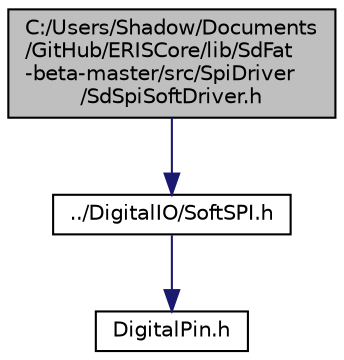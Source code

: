 digraph "C:/Users/Shadow/Documents/GitHub/ERISCore/lib/SdFat-beta-master/src/SpiDriver/SdSpiSoftDriver.h"
{
 // LATEX_PDF_SIZE
  edge [fontname="Helvetica",fontsize="10",labelfontname="Helvetica",labelfontsize="10"];
  node [fontname="Helvetica",fontsize="10",shape=record];
  Node1 [label="C:/Users/Shadow/Documents\l/GitHub/ERISCore/lib/SdFat\l-beta-master/src/SpiDriver\l/SdSpiSoftDriver.h",height=0.2,width=0.4,color="black", fillcolor="grey75", style="filled", fontcolor="black",tooltip="Class for software SPI."];
  Node1 -> Node2 [color="midnightblue",fontsize="10",style="solid",fontname="Helvetica"];
  Node2 [label="../DigitalIO/SoftSPI.h",height=0.2,width=0.4,color="black", fillcolor="white", style="filled",URL="$_soft_s_p_i_8h.html",tooltip="Software SPI."];
  Node2 -> Node3 [color="midnightblue",fontsize="10",style="solid",fontname="Helvetica"];
  Node3 [label="DigitalPin.h",height=0.2,width=0.4,color="black", fillcolor="white", style="filled",URL="$_digital_pin_8h.html",tooltip="Fast Digital Pin functions."];
}

